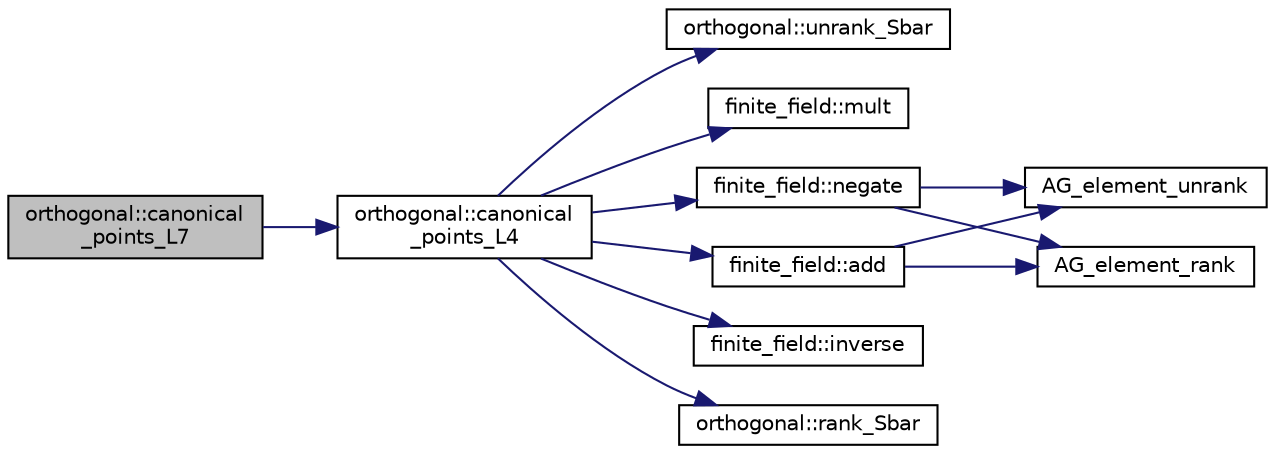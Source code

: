 digraph "orthogonal::canonical_points_L7"
{
  edge [fontname="Helvetica",fontsize="10",labelfontname="Helvetica",labelfontsize="10"];
  node [fontname="Helvetica",fontsize="10",shape=record];
  rankdir="LR";
  Node1883 [label="orthogonal::canonical\l_points_L7",height=0.2,width=0.4,color="black", fillcolor="grey75", style="filled", fontcolor="black"];
  Node1883 -> Node1884 [color="midnightblue",fontsize="10",style="solid",fontname="Helvetica"];
  Node1884 [label="orthogonal::canonical\l_points_L4",height=0.2,width=0.4,color="black", fillcolor="white", style="filled",URL="$d7/daa/classorthogonal.html#a400c2285049c26bfe678d9f7b2b1da82"];
  Node1884 -> Node1885 [color="midnightblue",fontsize="10",style="solid",fontname="Helvetica"];
  Node1885 [label="orthogonal::unrank_Sbar",height=0.2,width=0.4,color="black", fillcolor="white", style="filled",URL="$d7/daa/classorthogonal.html#af5dc4e991f79be6bfdce4325648e037a"];
  Node1884 -> Node1886 [color="midnightblue",fontsize="10",style="solid",fontname="Helvetica"];
  Node1886 [label="finite_field::mult",height=0.2,width=0.4,color="black", fillcolor="white", style="filled",URL="$df/d5a/classfinite__field.html#a24fb5917aa6d4d656fd855b7f44a13b0"];
  Node1884 -> Node1887 [color="midnightblue",fontsize="10",style="solid",fontname="Helvetica"];
  Node1887 [label="finite_field::negate",height=0.2,width=0.4,color="black", fillcolor="white", style="filled",URL="$df/d5a/classfinite__field.html#aa9d798298f25d4a9262b5bc5f1733e31"];
  Node1887 -> Node1888 [color="midnightblue",fontsize="10",style="solid",fontname="Helvetica"];
  Node1888 [label="AG_element_unrank",height=0.2,width=0.4,color="black", fillcolor="white", style="filled",URL="$d4/d67/geometry_8h.html#a4a33b86c87b2879b97cfa1327abe2885"];
  Node1887 -> Node1889 [color="midnightblue",fontsize="10",style="solid",fontname="Helvetica"];
  Node1889 [label="AG_element_rank",height=0.2,width=0.4,color="black", fillcolor="white", style="filled",URL="$d4/d67/geometry_8h.html#ab2ac908d07dd8038fd996e26bdc75c17"];
  Node1884 -> Node1890 [color="midnightblue",fontsize="10",style="solid",fontname="Helvetica"];
  Node1890 [label="finite_field::inverse",height=0.2,width=0.4,color="black", fillcolor="white", style="filled",URL="$df/d5a/classfinite__field.html#a69f2a12c01e70b7ce2d115c5221c9cdd"];
  Node1884 -> Node1891 [color="midnightblue",fontsize="10",style="solid",fontname="Helvetica"];
  Node1891 [label="finite_field::add",height=0.2,width=0.4,color="black", fillcolor="white", style="filled",URL="$df/d5a/classfinite__field.html#a8f12328a27500f3c7be0c849ebbc9d14"];
  Node1891 -> Node1888 [color="midnightblue",fontsize="10",style="solid",fontname="Helvetica"];
  Node1891 -> Node1889 [color="midnightblue",fontsize="10",style="solid",fontname="Helvetica"];
  Node1884 -> Node1892 [color="midnightblue",fontsize="10",style="solid",fontname="Helvetica"];
  Node1892 [label="orthogonal::rank_Sbar",height=0.2,width=0.4,color="black", fillcolor="white", style="filled",URL="$d7/daa/classorthogonal.html#aea0a2cc174275eea357b9a68f277e970"];
}
